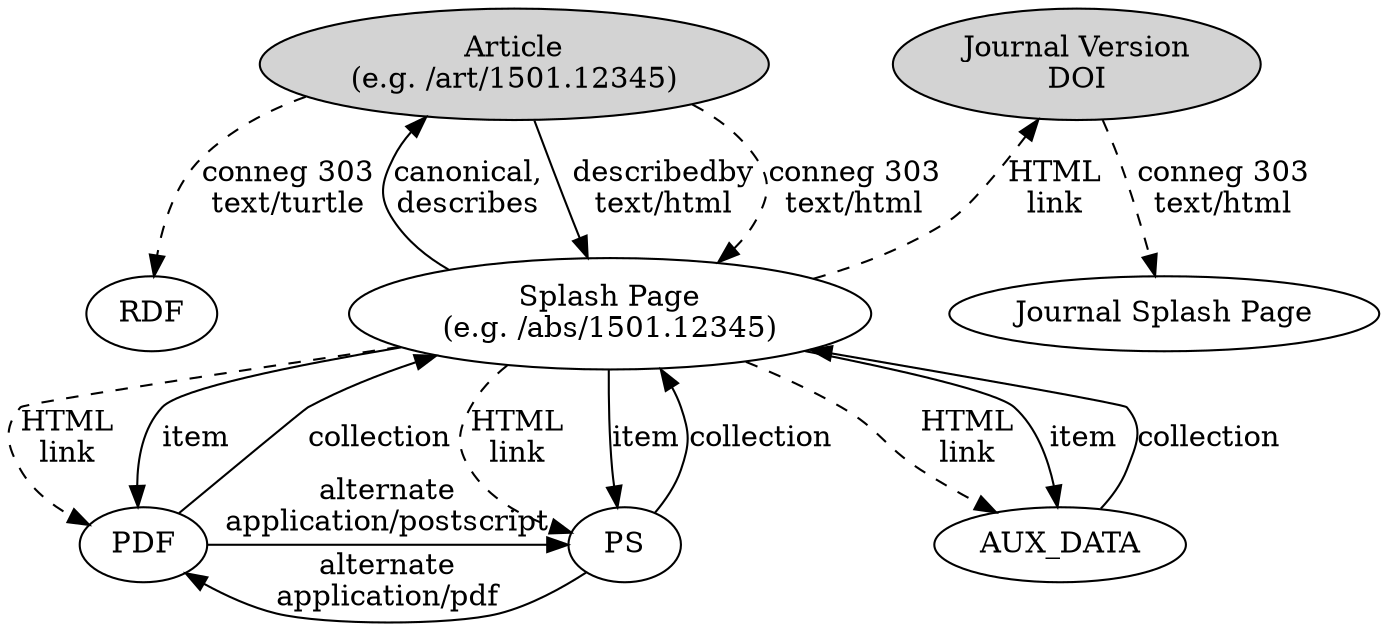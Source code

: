 digraph ARXIV_PLAN {
  Article [ style=filled label="Article\n(e.g. /art/1501.12345)" ]
  Article -> "Splash Page" [ label="describedby\ntext/html" ]
  Article -> "Splash Page" [ style=dashed label="conneg 303\ntext/html" ]
  Article -> RDF [ style=dashed label="conneg 303\ntext/turtle" ]
  "Splash Page" [ label="Splash Page\n(e.g. /abs/1501.12345)" ]
  "Splash Page" -> PDF  [ style=dashed, label="HTML\nlink" ]
  "Splash Page" -> PS  [ style=dashed, label="HTML\nlink" ]
  "Splash Page" -> AUX_DATA  [ style=dashed, label="HTML\nlink" ]
  "Splash Page" -> Article [ label="canonical,\ndescribes" ]
  "Splash Page" -> "Journal Version\nDOI" [ style=dashed label="HTML\nlink" ]
  "Splash Page" -> PDF  [ label="item" ]
  "Splash Page" -> PS  [ label="item" ]
  "Splash Page" -> AUX_DATA  [ label="item" ]
  "PDF" -> "Splash Page" [ label="collection" ]
  "PS" -> "Splash Page" [ label="collection" ]
  "AUX_DATA" -> "Splash Page" [ label="collection" ]
  "PDF" -> "PS" [ label="alternate\napplication/postscript" ]
  "PS" -> "PDF" [ label="alternate\napplication/pdf" ]
  "Journal Version\nDOI" -> "Journal Splash Page" [ style=dashed, label="conneg 303\ntext/html" ]
  "Journal Version\nDOI" [ style=filled ]
  { rank=same {Article "Journal Version\nDOI"} }
  { rank=same {"Splash Page" "Journal Splash Page"} }
  { rank=same {PDF PS AUX_DATA} }
}
